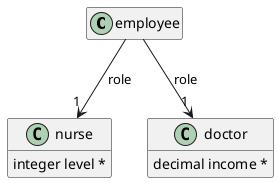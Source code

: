 @startuml
hide <<Path>> circle
hide <<Response>> circle
hide <<Parameter>> circle
hide empty methods
hide empty fields
set namespaceSeparator none

class "employee" {
}

class "nurse" {
  {field} integer level *
}

class "doctor" {
  {field} decimal income *
}

"employee" --> "1" "doctor"  :  "role"

"employee" --> "1" "nurse"  :  "role"

@enduml